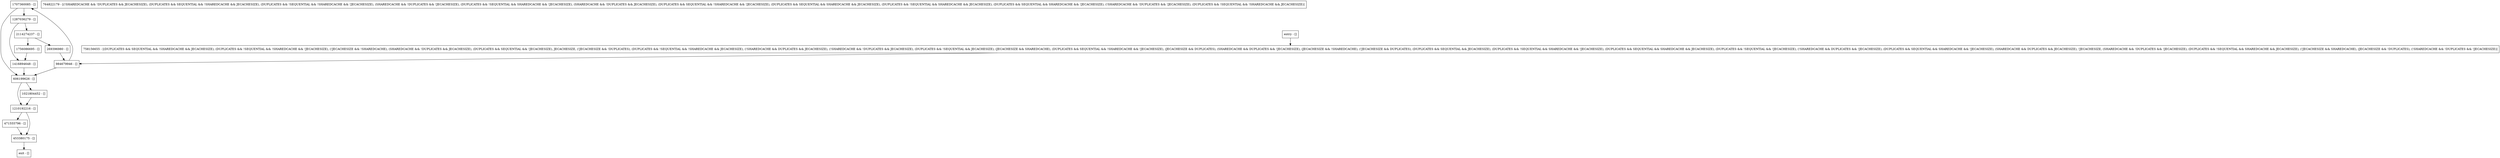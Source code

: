 digraph lockNextKeyForInsert {
node [shape=record];
471555796 [label="471555796 - []"];
1756086695 [label="1756086695 - []"];
453380175 [label="453380175 - []"];
1210192216 [label="1210192216 - []"];
1707360085 [label="1707360085 - []"];
1416894648 [label="1416894648 - []"];
1021804452 [label="1021804452 - []"];
2114274237 [label="2114274237 - []"];
758156655 [label="758156655 - [(DUPLICATES && SEQUENTIAL && !SHAREDCACHE && JECACHESIZE), (DUPLICATES && !SEQUENTIAL && !SHAREDCACHE && !JECACHESIZE), (!JECACHESIZE && !SHAREDCACHE), (SHAREDCACHE && !DUPLICATES && JECACHESIZE), (DUPLICATES && SEQUENTIAL && !JECACHESIZE), JECACHESIZE, (!JECACHESIZE && !DUPLICATES), (DUPLICATES && !SEQUENTIAL && !SHAREDCACHE && JECACHESIZE), (!SHAREDCACHE && DUPLICATES && JECACHESIZE), (!SHAREDCACHE && !DUPLICATES && JECACHESIZE), (DUPLICATES && !SEQUENTIAL && JECACHESIZE), (JECACHESIZE && SHAREDCACHE), (DUPLICATES && SEQUENTIAL && !SHAREDCACHE && !JECACHESIZE), (JECACHESIZE && DUPLICATES), (SHAREDCACHE && DUPLICATES && !JECACHESIZE), (JECACHESIZE && !SHAREDCACHE), (!JECACHESIZE && DUPLICATES), (DUPLICATES && SEQUENTIAL && JECACHESIZE), (DUPLICATES && !SEQUENTIAL && SHAREDCACHE && !JECACHESIZE), (DUPLICATES && SEQUENTIAL && SHAREDCACHE && JECACHESIZE), (DUPLICATES && !SEQUENTIAL && !JECACHESIZE), (!SHAREDCACHE && DUPLICATES && !JECACHESIZE), (DUPLICATES && SEQUENTIAL && SHAREDCACHE && !JECACHESIZE), (SHAREDCACHE && DUPLICATES && JECACHESIZE), !JECACHESIZE, (SHAREDCACHE && !DUPLICATES && !JECACHESIZE), (DUPLICATES && !SEQUENTIAL && SHAREDCACHE && JECACHESIZE), (!JECACHESIZE && SHAREDCACHE), (JECACHESIZE && !DUPLICATES), (!SHAREDCACHE && !DUPLICATES && !JECACHESIZE)]"];
764822179 [label="764822179 - [(!SHAREDCACHE && !DUPLICATES && JECACHESIZE), (DUPLICATES && SEQUENTIAL && !SHAREDCACHE && JECACHESIZE), (DUPLICATES && !SEQUENTIAL && !SHAREDCACHE && !JECACHESIZE), (SHAREDCACHE && !DUPLICATES && !JECACHESIZE), (DUPLICATES && !SEQUENTIAL && SHAREDCACHE && !JECACHESIZE), (SHAREDCACHE && !DUPLICATES && JECACHESIZE), (DUPLICATES && SEQUENTIAL && !SHAREDCACHE && !JECACHESIZE), (DUPLICATES && SEQUENTIAL && SHAREDCACHE && JECACHESIZE), (DUPLICATES && !SEQUENTIAL && SHAREDCACHE && JECACHESIZE), (DUPLICATES && SEQUENTIAL && SHAREDCACHE && !JECACHESIZE), (!SHAREDCACHE && !DUPLICATES && !JECACHESIZE), (DUPLICATES && !SEQUENTIAL && !SHAREDCACHE && JECACHESIZE)]"];
entry [label="entry - []"];
exit [label="exit - []"];
984679946 [label="984679946 - []"];
269396980 [label="269396980 - []"];
1287036279 [label="1287036279 - []"];
606199626 [label="606199626 - []"];
entry;
exit;
471555796 -> 453380175;
1756086695 -> 1416894648;
453380175 -> exit;
1210192216 -> 471555796;
1210192216 -> 453380175;
1707360085 -> 1287036279;
1707360085 -> 606199626;
1416894648 -> 606199626;
1021804452 -> 1210192216;
2114274237 -> 269396980;
2114274237 -> 1756086695;
758156655 -> 984679946;
entry -> 758156655;
984679946 -> 1707360085;
984679946 -> 606199626;
269396980 -> 984679946;
1287036279 -> 1416894648;
1287036279 -> 2114274237;
606199626 -> 1210192216;
606199626 -> 1021804452;
}
